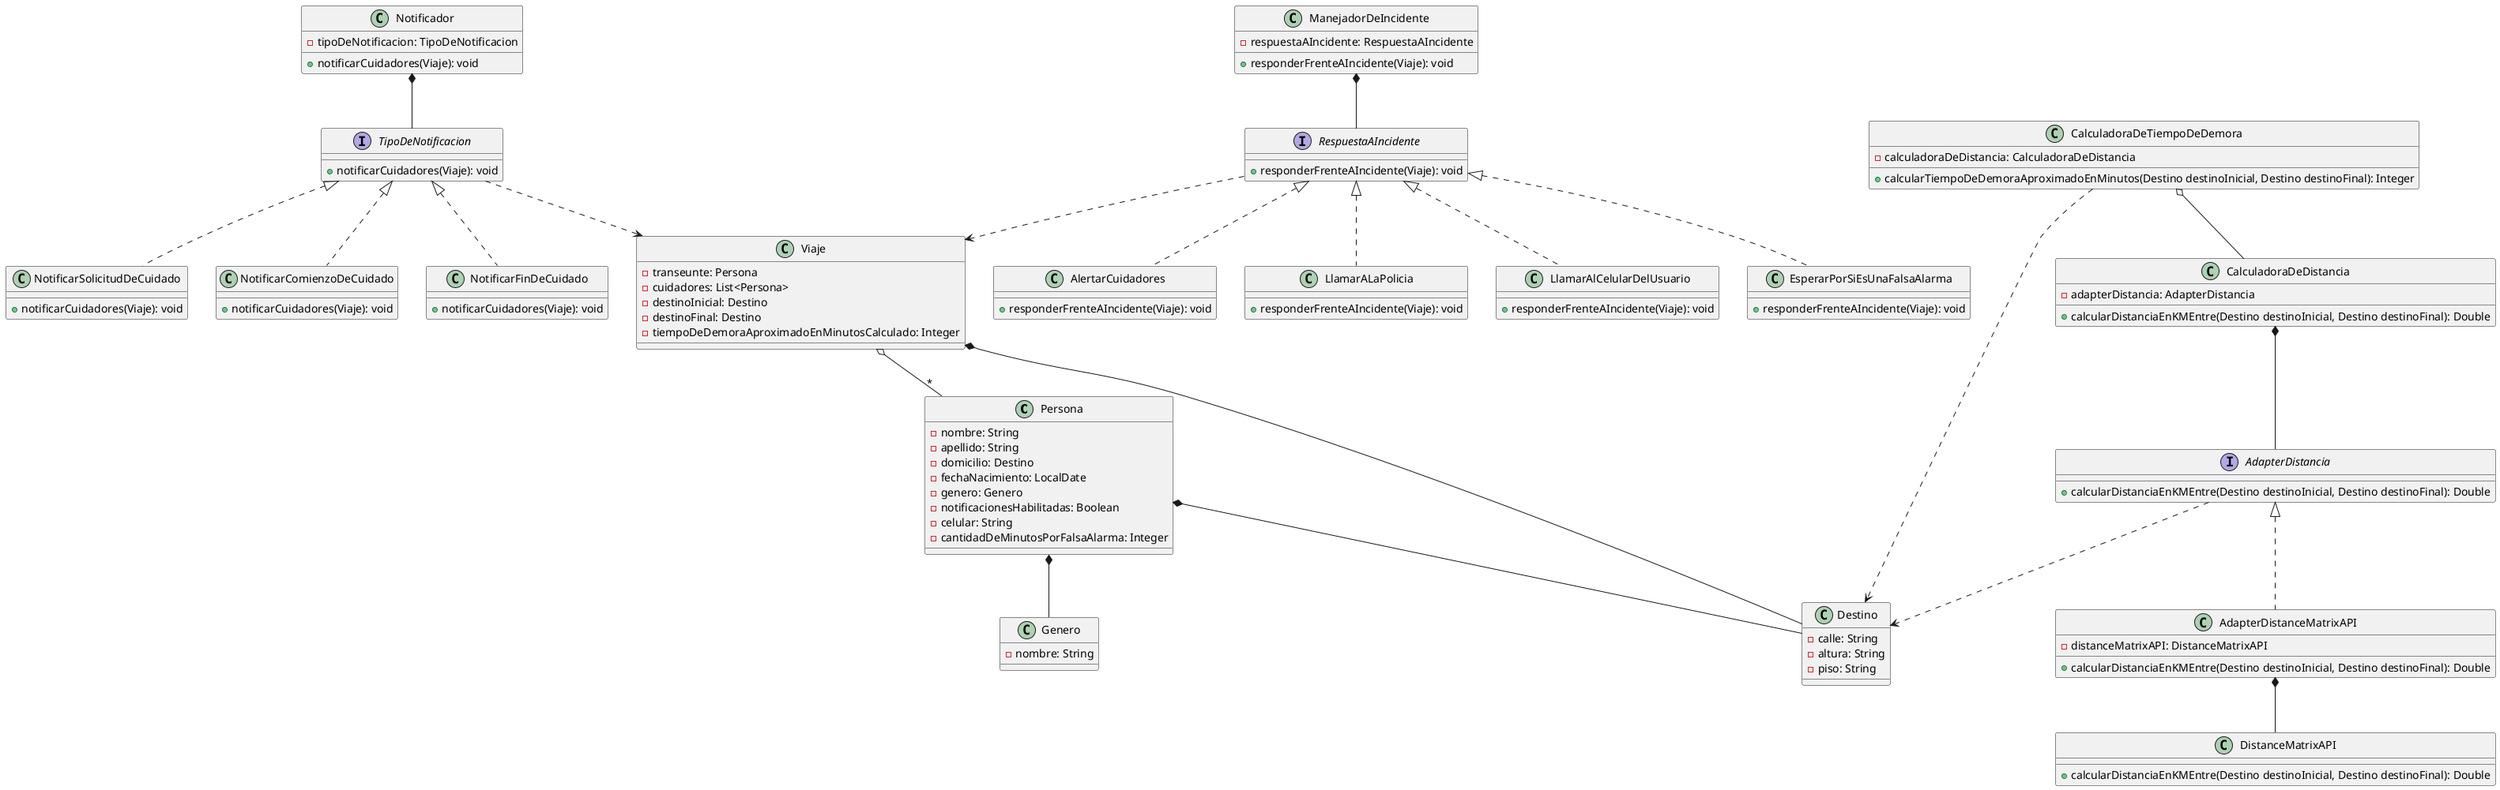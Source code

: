 @startuml

Persona *-- Destino
Persona *-- Genero

Viaje o-- "*" Persona
Viaje *-- Destino

CalculadoraDeDistancia *-- AdapterDistancia
AdapterDistancia <|.. AdapterDistanceMatrixAPI
AdapterDistancia ..> Destino
AdapterDistanceMatrixAPI *-- DistanceMatrixAPI

Notificador *-- TipoDeNotificacion
TipoDeNotificacion <|.. NotificarSolicitudDeCuidado
TipoDeNotificacion <|.. NotificarComienzoDeCuidado
TipoDeNotificacion <|.. NotificarFinDeCuidado
TipoDeNotificacion ..> Viaje

ManejadorDeIncidente *-- RespuestaAIncidente
RespuestaAIncidente <|.. AlertarCuidadores
RespuestaAIncidente <|.. LlamarALaPolicia
RespuestaAIncidente <|.. LlamarAlCelularDelUsuario
RespuestaAIncidente <|.. EsperarPorSiEsUnaFalsaAlarma
RespuestaAIncidente ..> Viaje

CalculadoraDeTiempoDeDemora ..> Destino
CalculadoraDeTiempoDeDemora o-- CalculadoraDeDistancia

class Persona {
 -nombre: String
 -apellido: String
 -domicilio: Destino
 -fechaNacimiento: LocalDate
 -genero: Genero
 -notificacionesHabilitadas: Boolean
 -celular: String
 -cantidadDeMinutosPorFalsaAlarma: Integer
}

class Destino{
 -calle: String
 -altura: String
 -piso: String
}

class Genero{
 -nombre: String
}

class Viaje{
 -transeunte: Persona
 -cuidadores: List<Persona>
 -destinoInicial: Destino
 -destinoFinal: Destino
 -tiempoDeDemoraAproximadoEnMinutosCalculado: Integer
}

class CalculadoraDeTiempoDeDemora{
 -calculadoraDeDistancia: CalculadoraDeDistancia
 +calcularTiempoDeDemoraAproximadoEnMinutos(Destino destinoInicial, Destino destinoFinal): Integer
}

class CalculadoraDeDistancia{
 -adapterDistancia: AdapterDistancia
 +calcularDistanciaEnKMEntre(Destino destinoInicial, Destino destinoFinal): Double
}

interface AdapterDistancia{
 +calcularDistanciaEnKMEntre(Destino destinoInicial, Destino destinoFinal): Double
}

class AdapterDistanceMatrixAPI{
 -distanceMatrixAPI: DistanceMatrixAPI
 +calcularDistanciaEnKMEntre(Destino destinoInicial, Destino destinoFinal): Double
}

class DistanceMatrixAPI{
 +calcularDistanciaEnKMEntre(Destino destinoInicial, Destino destinoFinal): Double
}

class Notificador{
 -tipoDeNotificacion: TipoDeNotificacion
 +notificarCuidadores(Viaje): void
}

interface TipoDeNotificacion{
 +notificarCuidadores(Viaje): void
}

class NotificarSolicitudDeCuidado{
 +notificarCuidadores(Viaje): void
}

class NotificarComienzoDeCuidado{
 +notificarCuidadores(Viaje): void
}

class NotificarFinDeCuidado{
 +notificarCuidadores(Viaje): void
}

class ManejadorDeIncidente{
 -respuestaAIncidente: RespuestaAIncidente
 +responderFrenteAIncidente(Viaje): void
}

interface RespuestaAIncidente{
 +responderFrenteAIncidente(Viaje): void
}

class AlertarCuidadores{
 +responderFrenteAIncidente(Viaje): void
}

class LlamarALaPolicia{
 +responderFrenteAIncidente(Viaje): void
}

class LlamarAlCelularDelUsuario{
 +responderFrenteAIncidente(Viaje): void
}

class EsperarPorSiEsUnaFalsaAlarma{
 +responderFrenteAIncidente(Viaje): void
}

@enduml